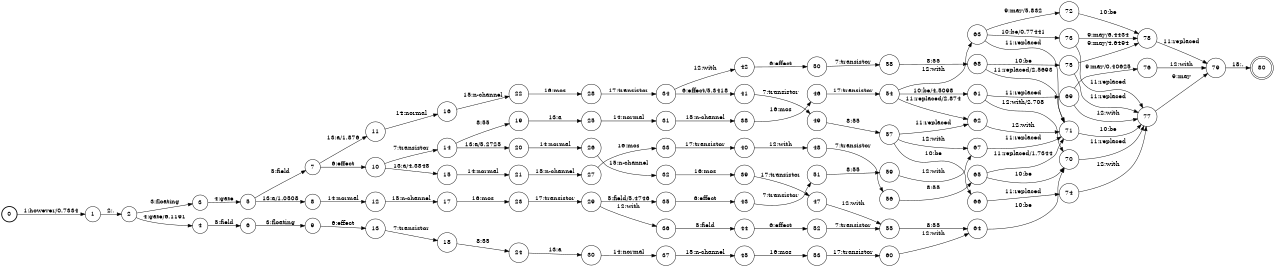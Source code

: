 digraph FST {
rankdir = LR;
size = "8.5,11";
label = "";
center = 1;
orientation = Portrait;
ranksep = "0.4";
nodesep = "0.25";
0 [label = "0", shape = circle, style = bold, fontsize = 14]
	0 -> 1 [label = "1:however/0.7334", fontsize = 14];
1 [label = "1", shape = circle, style = solid, fontsize = 14]
	1 -> 2 [label = "2:,", fontsize = 14];
2 [label = "2", shape = circle, style = solid, fontsize = 14]
	2 -> 3 [label = "3:floating", fontsize = 14];
	2 -> 4 [label = "4:gate/6.1191", fontsize = 14];
3 [label = "3", shape = circle, style = solid, fontsize = 14]
	3 -> 5 [label = "4:gate", fontsize = 14];
4 [label = "4", shape = circle, style = solid, fontsize = 14]
	4 -> 6 [label = "5:field", fontsize = 14];
5 [label = "5", shape = circle, style = solid, fontsize = 14]
	5 -> 7 [label = "5:field", fontsize = 14];
	5 -> 8 [label = "13:a/1.0508", fontsize = 14];
6 [label = "6", shape = circle, style = solid, fontsize = 14]
	6 -> 9 [label = "3:floating", fontsize = 14];
7 [label = "7", shape = circle, style = solid, fontsize = 14]
	7 -> 10 [label = "6:effect", fontsize = 14];
	7 -> 11 [label = "13:a/1.876", fontsize = 14];
8 [label = "8", shape = circle, style = solid, fontsize = 14]
	8 -> 12 [label = "14:normal", fontsize = 14];
9 [label = "9", shape = circle, style = solid, fontsize = 14]
	9 -> 13 [label = "6:effect", fontsize = 14];
10 [label = "10", shape = circle, style = solid, fontsize = 14]
	10 -> 14 [label = "7:transistor", fontsize = 14];
	10 -> 15 [label = "13:a/4.3848", fontsize = 14];
11 [label = "11", shape = circle, style = solid, fontsize = 14]
	11 -> 16 [label = "14:normal", fontsize = 14];
12 [label = "12", shape = circle, style = solid, fontsize = 14]
	12 -> 17 [label = "15:n-channel", fontsize = 14];
13 [label = "13", shape = circle, style = solid, fontsize = 14]
	13 -> 18 [label = "7:transistor", fontsize = 14];
14 [label = "14", shape = circle, style = solid, fontsize = 14]
	14 -> 19 [label = "8:55", fontsize = 14];
	14 -> 20 [label = "13:a/5.2725", fontsize = 14];
15 [label = "15", shape = circle, style = solid, fontsize = 14]
	15 -> 21 [label = "14:normal", fontsize = 14];
16 [label = "16", shape = circle, style = solid, fontsize = 14]
	16 -> 22 [label = "15:n-channel", fontsize = 14];
17 [label = "17", shape = circle, style = solid, fontsize = 14]
	17 -> 23 [label = "16:mos", fontsize = 14];
18 [label = "18", shape = circle, style = solid, fontsize = 14]
	18 -> 24 [label = "8:55", fontsize = 14];
19 [label = "19", shape = circle, style = solid, fontsize = 14]
	19 -> 25 [label = "13:a", fontsize = 14];
20 [label = "20", shape = circle, style = solid, fontsize = 14]
	20 -> 26 [label = "14:normal", fontsize = 14];
21 [label = "21", shape = circle, style = solid, fontsize = 14]
	21 -> 27 [label = "15:n-channel", fontsize = 14];
22 [label = "22", shape = circle, style = solid, fontsize = 14]
	22 -> 28 [label = "16:mos", fontsize = 14];
23 [label = "23", shape = circle, style = solid, fontsize = 14]
	23 -> 29 [label = "17:transistor", fontsize = 14];
24 [label = "24", shape = circle, style = solid, fontsize = 14]
	24 -> 30 [label = "13:a", fontsize = 14];
25 [label = "25", shape = circle, style = solid, fontsize = 14]
	25 -> 31 [label = "14:normal", fontsize = 14];
26 [label = "26", shape = circle, style = solid, fontsize = 14]
	26 -> 32 [label = "15:n-channel", fontsize = 14];
27 [label = "27", shape = circle, style = solid, fontsize = 14]
	27 -> 33 [label = "16:mos", fontsize = 14];
28 [label = "28", shape = circle, style = solid, fontsize = 14]
	28 -> 34 [label = "17:transistor", fontsize = 14];
29 [label = "29", shape = circle, style = solid, fontsize = 14]
	29 -> 35 [label = "5:field/5.4746", fontsize = 14];
	29 -> 36 [label = "12:with", fontsize = 14];
30 [label = "30", shape = circle, style = solid, fontsize = 14]
	30 -> 37 [label = "14:normal", fontsize = 14];
31 [label = "31", shape = circle, style = solid, fontsize = 14]
	31 -> 38 [label = "15:n-channel", fontsize = 14];
32 [label = "32", shape = circle, style = solid, fontsize = 14]
	32 -> 39 [label = "16:mos", fontsize = 14];
33 [label = "33", shape = circle, style = solid, fontsize = 14]
	33 -> 40 [label = "17:transistor", fontsize = 14];
34 [label = "34", shape = circle, style = solid, fontsize = 14]
	34 -> 41 [label = "6:effect/5.3418", fontsize = 14];
	34 -> 42 [label = "12:with", fontsize = 14];
35 [label = "35", shape = circle, style = solid, fontsize = 14]
	35 -> 43 [label = "6:effect", fontsize = 14];
36 [label = "36", shape = circle, style = solid, fontsize = 14]
	36 -> 44 [label = "5:field", fontsize = 14];
37 [label = "37", shape = circle, style = solid, fontsize = 14]
	37 -> 45 [label = "15:n-channel", fontsize = 14];
38 [label = "38", shape = circle, style = solid, fontsize = 14]
	38 -> 46 [label = "16:mos", fontsize = 14];
39 [label = "39", shape = circle, style = solid, fontsize = 14]
	39 -> 47 [label = "17:transistor", fontsize = 14];
40 [label = "40", shape = circle, style = solid, fontsize = 14]
	40 -> 48 [label = "12:with", fontsize = 14];
41 [label = "41", shape = circle, style = solid, fontsize = 14]
	41 -> 49 [label = "7:transistor", fontsize = 14];
42 [label = "42", shape = circle, style = solid, fontsize = 14]
	42 -> 50 [label = "6:effect", fontsize = 14];
43 [label = "43", shape = circle, style = solid, fontsize = 14]
	43 -> 51 [label = "7:transistor", fontsize = 14];
44 [label = "44", shape = circle, style = solid, fontsize = 14]
	44 -> 52 [label = "6:effect", fontsize = 14];
45 [label = "45", shape = circle, style = solid, fontsize = 14]
	45 -> 53 [label = "16:mos", fontsize = 14];
46 [label = "46", shape = circle, style = solid, fontsize = 14]
	46 -> 54 [label = "17:transistor", fontsize = 14];
47 [label = "47", shape = circle, style = solid, fontsize = 14]
	47 -> 55 [label = "12:with", fontsize = 14];
48 [label = "48", shape = circle, style = solid, fontsize = 14]
	48 -> 56 [label = "7:transistor", fontsize = 14];
49 [label = "49", shape = circle, style = solid, fontsize = 14]
	49 -> 57 [label = "8:55", fontsize = 14];
50 [label = "50", shape = circle, style = solid, fontsize = 14]
	50 -> 58 [label = "7:transistor", fontsize = 14];
51 [label = "51", shape = circle, style = solid, fontsize = 14]
	51 -> 59 [label = "8:55", fontsize = 14];
52 [label = "52", shape = circle, style = solid, fontsize = 14]
	52 -> 55 [label = "7:transistor", fontsize = 14];
53 [label = "53", shape = circle, style = solid, fontsize = 14]
	53 -> 60 [label = "17:transistor", fontsize = 14];
54 [label = "54", shape = circle, style = solid, fontsize = 14]
	54 -> 61 [label = "10:be/4.5098", fontsize = 14];
	54 -> 62 [label = "11:replaced/2.874", fontsize = 14];
	54 -> 63 [label = "12:with", fontsize = 14];
55 [label = "55", shape = circle, style = solid, fontsize = 14]
	55 -> 64 [label = "8:55", fontsize = 14];
56 [label = "56", shape = circle, style = solid, fontsize = 14]
	56 -> 65 [label = "8:55", fontsize = 14];
57 [label = "57", shape = circle, style = solid, fontsize = 14]
	57 -> 66 [label = "10:be", fontsize = 14];
	57 -> 62 [label = "11:replaced", fontsize = 14];
	57 -> 67 [label = "12:with", fontsize = 14];
58 [label = "58", shape = circle, style = solid, fontsize = 14]
	58 -> 68 [label = "8:55", fontsize = 14];
59 [label = "59", shape = circle, style = solid, fontsize = 14]
	59 -> 67 [label = "12:with", fontsize = 14];
60 [label = "60", shape = circle, style = solid, fontsize = 14]
	60 -> 64 [label = "12:with", fontsize = 14];
61 [label = "61", shape = circle, style = solid, fontsize = 14]
	61 -> 69 [label = "11:replaced", fontsize = 14];
	61 -> 70 [label = "12:with/2.708", fontsize = 14];
62 [label = "62", shape = circle, style = solid, fontsize = 14]
	62 -> 71 [label = "12:with", fontsize = 14];
63 [label = "63", shape = circle, style = solid, fontsize = 14]
	63 -> 72 [label = "9:may/5.832", fontsize = 14];
	63 -> 73 [label = "10:be/0.77441", fontsize = 14];
	63 -> 71 [label = "11:replaced", fontsize = 14];
64 [label = "64", shape = circle, style = solid, fontsize = 14]
	64 -> 70 [label = "10:be", fontsize = 14];
65 [label = "65", shape = circle, style = solid, fontsize = 14]
	65 -> 70 [label = "10:be", fontsize = 14];
	65 -> 71 [label = "11:replaced/1.7344", fontsize = 14];
66 [label = "66", shape = circle, style = solid, fontsize = 14]
	66 -> 74 [label = "11:replaced", fontsize = 14];
67 [label = "67", shape = circle, style = solid, fontsize = 14]
	67 -> 71 [label = "11:replaced", fontsize = 14];
68 [label = "68", shape = circle, style = solid, fontsize = 14]
	68 -> 75 [label = "10:be", fontsize = 14];
	68 -> 71 [label = "11:replaced/2.5693", fontsize = 14];
69 [label = "69", shape = circle, style = solid, fontsize = 14]
	69 -> 76 [label = "9:may/0.40625", fontsize = 14];
	69 -> 77 [label = "12:with", fontsize = 14];
70 [label = "70", shape = circle, style = solid, fontsize = 14]
	70 -> 77 [label = "11:replaced", fontsize = 14];
71 [label = "71", shape = circle, style = solid, fontsize = 14]
	71 -> 77 [label = "10:be", fontsize = 14];
72 [label = "72", shape = circle, style = solid, fontsize = 14]
	72 -> 78 [label = "10:be", fontsize = 14];
73 [label = "73", shape = circle, style = solid, fontsize = 14]
	73 -> 78 [label = "9:may/6.4434", fontsize = 14];
	73 -> 77 [label = "11:replaced", fontsize = 14];
74 [label = "74", shape = circle, style = solid, fontsize = 14]
	74 -> 77 [label = "12:with", fontsize = 14];
75 [label = "75", shape = circle, style = solid, fontsize = 14]
	75 -> 78 [label = "9:may/4.6494", fontsize = 14];
	75 -> 77 [label = "11:replaced", fontsize = 14];
76 [label = "76", shape = circle, style = solid, fontsize = 14]
	76 -> 79 [label = "12:with", fontsize = 14];
77 [label = "77", shape = circle, style = solid, fontsize = 14]
	77 -> 79 [label = "9:may", fontsize = 14];
78 [label = "78", shape = circle, style = solid, fontsize = 14]
	78 -> 79 [label = "11:replaced", fontsize = 14];
79 [label = "79", shape = circle, style = solid, fontsize = 14]
	79 -> 80 [label = "18:.", fontsize = 14];
80 [label = "80", shape = doublecircle, style = solid, fontsize = 14]
}
